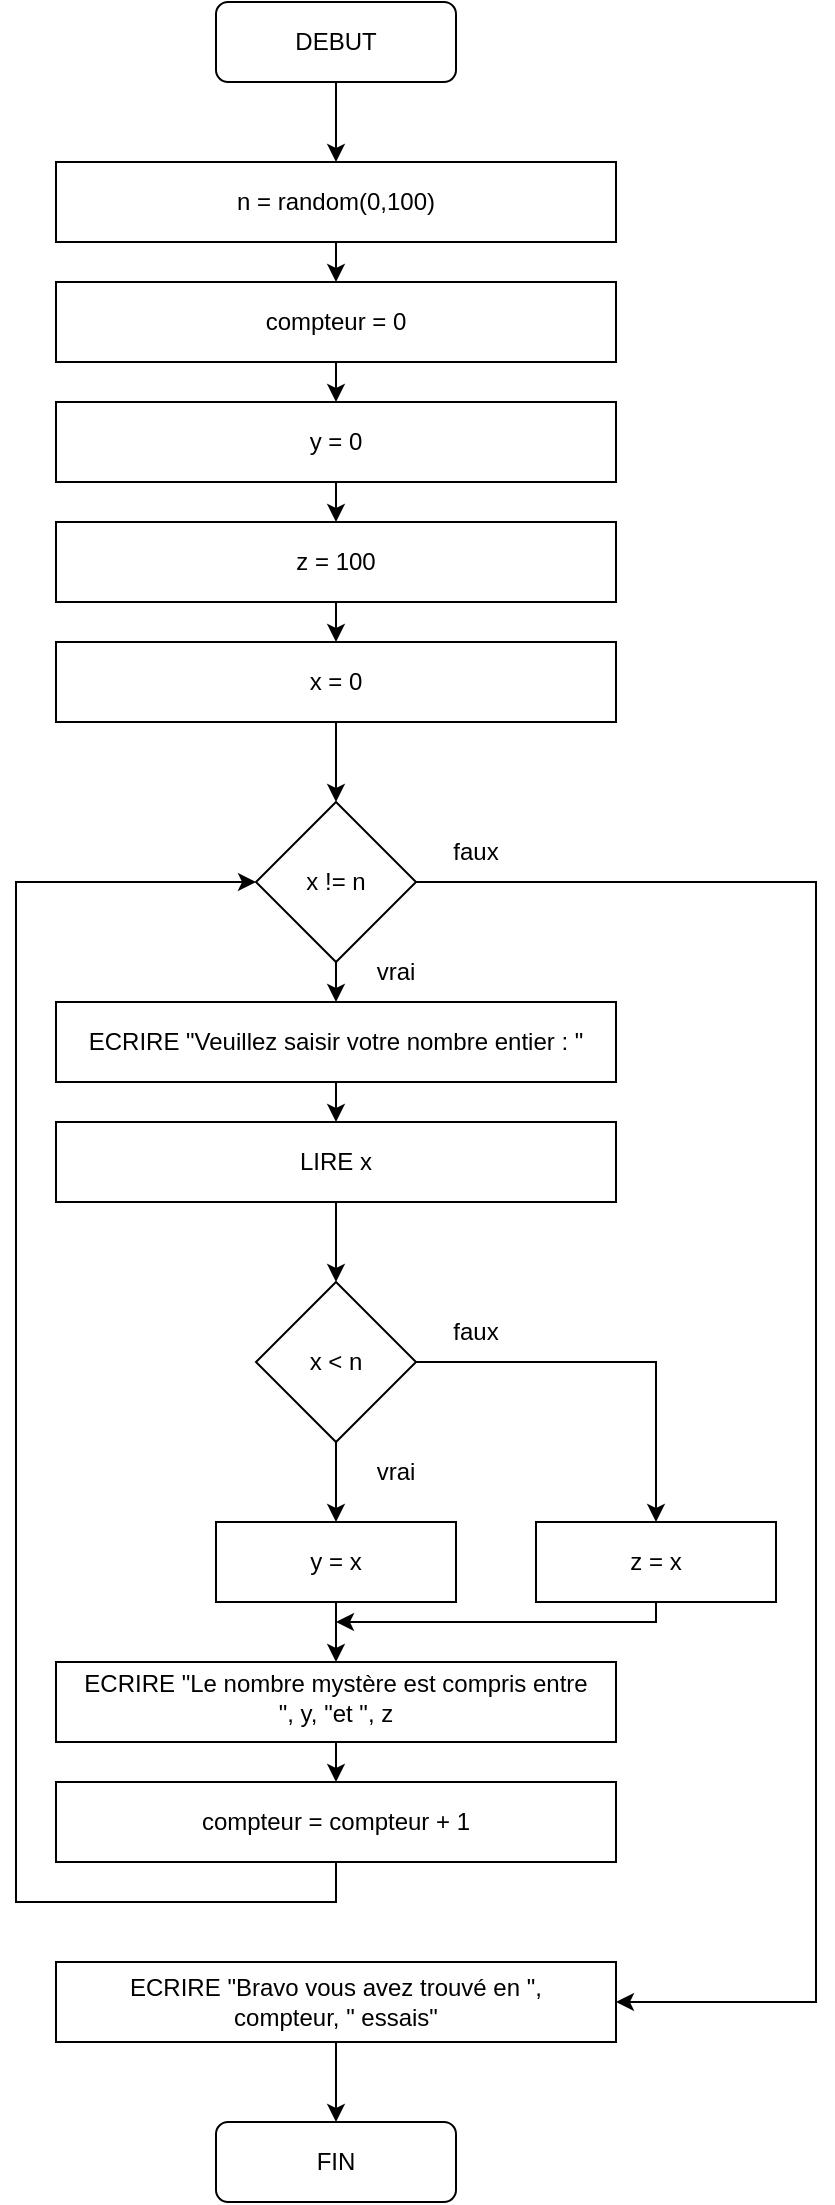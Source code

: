 <mxfile version="18.0.2" type="device"><diagram id="H-jT6dEQlTpBuBL9H-5s" name="Page-1"><mxGraphModel dx="1422" dy="764" grid="1" gridSize="10" guides="1" tooltips="1" connect="1" arrows="1" fold="1" page="1" pageScale="1" pageWidth="827" pageHeight="1169" math="0" shadow="0"><root><mxCell id="0"/><mxCell id="1" parent="0"/><mxCell id="CKawAb0J16gY-eSgcNAD-21" style="edgeStyle=orthogonalEdgeStyle;rounded=0;orthogonalLoop=1;jettySize=auto;html=1;exitX=0.5;exitY=1;exitDx=0;exitDy=0;entryX=0.5;entryY=0;entryDx=0;entryDy=0;" edge="1" parent="1" source="CKawAb0J16gY-eSgcNAD-1" target="CKawAb0J16gY-eSgcNAD-3"><mxGeometry relative="1" as="geometry"/></mxCell><mxCell id="CKawAb0J16gY-eSgcNAD-1" value="" style="rounded=1;whiteSpace=wrap;html=1;fillColor=none;" vertex="1" parent="1"><mxGeometry x="120" y="40" width="120" height="40" as="geometry"/></mxCell><mxCell id="CKawAb0J16gY-eSgcNAD-2" value="DEBUT" style="text;html=1;strokeColor=none;fillColor=none;align=center;verticalAlign=middle;whiteSpace=wrap;rounded=0;" vertex="1" parent="1"><mxGeometry x="150" y="45" width="60" height="30" as="geometry"/></mxCell><mxCell id="CKawAb0J16gY-eSgcNAD-22" style="edgeStyle=orthogonalEdgeStyle;rounded=0;orthogonalLoop=1;jettySize=auto;html=1;exitX=0.5;exitY=1;exitDx=0;exitDy=0;entryX=0.5;entryY=0;entryDx=0;entryDy=0;" edge="1" parent="1" source="CKawAb0J16gY-eSgcNAD-3" target="CKawAb0J16gY-eSgcNAD-5"><mxGeometry relative="1" as="geometry"/></mxCell><mxCell id="CKawAb0J16gY-eSgcNAD-3" value="" style="rounded=0;whiteSpace=wrap;html=1;fillColor=none;" vertex="1" parent="1"><mxGeometry x="40" y="120" width="280" height="40" as="geometry"/></mxCell><mxCell id="CKawAb0J16gY-eSgcNAD-4" value="n = random(0,100)" style="text;html=1;strokeColor=none;fillColor=none;align=center;verticalAlign=middle;whiteSpace=wrap;rounded=0;" vertex="1" parent="1"><mxGeometry x="50" y="125" width="260" height="30" as="geometry"/></mxCell><mxCell id="CKawAb0J16gY-eSgcNAD-24" style="edgeStyle=orthogonalEdgeStyle;rounded=0;orthogonalLoop=1;jettySize=auto;html=1;exitX=0.5;exitY=1;exitDx=0;exitDy=0;entryX=0.5;entryY=0;entryDx=0;entryDy=0;" edge="1" parent="1" source="CKawAb0J16gY-eSgcNAD-5" target="CKawAb0J16gY-eSgcNAD-7"><mxGeometry relative="1" as="geometry"/></mxCell><mxCell id="CKawAb0J16gY-eSgcNAD-5" value="" style="rounded=0;whiteSpace=wrap;html=1;fillColor=none;" vertex="1" parent="1"><mxGeometry x="40" y="180" width="280" height="40" as="geometry"/></mxCell><mxCell id="CKawAb0J16gY-eSgcNAD-6" value="compteur = 0" style="text;html=1;strokeColor=none;fillColor=none;align=center;verticalAlign=middle;whiteSpace=wrap;rounded=0;" vertex="1" parent="1"><mxGeometry x="60" y="185" width="240" height="30" as="geometry"/></mxCell><mxCell id="CKawAb0J16gY-eSgcNAD-7" value="" style="rounded=0;whiteSpace=wrap;html=1;fillColor=none;" vertex="1" parent="1"><mxGeometry x="40" y="240" width="280" height="40" as="geometry"/></mxCell><mxCell id="CKawAb0J16gY-eSgcNAD-8" value="y = 0" style="text;html=1;strokeColor=none;fillColor=none;align=center;verticalAlign=middle;whiteSpace=wrap;rounded=0;" vertex="1" parent="1"><mxGeometry x="150" y="245" width="60" height="30" as="geometry"/></mxCell><mxCell id="CKawAb0J16gY-eSgcNAD-9" value="" style="rounded=0;whiteSpace=wrap;html=1;fillColor=none;" vertex="1" parent="1"><mxGeometry x="40" y="300" width="280" height="40" as="geometry"/></mxCell><mxCell id="CKawAb0J16gY-eSgcNAD-10" value="z = 100" style="text;html=1;strokeColor=none;fillColor=none;align=center;verticalAlign=middle;whiteSpace=wrap;rounded=0;" vertex="1" parent="1"><mxGeometry x="150" y="305" width="60" height="30" as="geometry"/></mxCell><mxCell id="CKawAb0J16gY-eSgcNAD-30" style="edgeStyle=orthogonalEdgeStyle;rounded=0;orthogonalLoop=1;jettySize=auto;html=1;entryX=0.5;entryY=0;entryDx=0;entryDy=0;" edge="1" parent="1" source="CKawAb0J16gY-eSgcNAD-11" target="CKawAb0J16gY-eSgcNAD-14"><mxGeometry relative="1" as="geometry"/></mxCell><mxCell id="CKawAb0J16gY-eSgcNAD-11" value="" style="rounded=0;whiteSpace=wrap;html=1;fillColor=none;" vertex="1" parent="1"><mxGeometry x="40" y="360" width="280" height="40" as="geometry"/></mxCell><mxCell id="CKawAb0J16gY-eSgcNAD-13" value="x = 0" style="text;html=1;strokeColor=none;fillColor=none;align=center;verticalAlign=middle;whiteSpace=wrap;rounded=0;" vertex="1" parent="1"><mxGeometry x="150" y="365" width="60" height="30" as="geometry"/></mxCell><mxCell id="CKawAb0J16gY-eSgcNAD-32" style="edgeStyle=orthogonalEdgeStyle;rounded=0;orthogonalLoop=1;jettySize=auto;html=1;exitX=0.5;exitY=1;exitDx=0;exitDy=0;entryX=0.5;entryY=0;entryDx=0;entryDy=0;" edge="1" parent="1" source="CKawAb0J16gY-eSgcNAD-14" target="CKawAb0J16gY-eSgcNAD-16"><mxGeometry relative="1" as="geometry"/></mxCell><mxCell id="CKawAb0J16gY-eSgcNAD-74" style="edgeStyle=orthogonalEdgeStyle;rounded=0;orthogonalLoop=1;jettySize=auto;html=1;exitX=1;exitY=0.5;exitDx=0;exitDy=0;entryX=1;entryY=0.5;entryDx=0;entryDy=0;" edge="1" parent="1" source="CKawAb0J16gY-eSgcNAD-14" target="CKawAb0J16gY-eSgcNAD-43"><mxGeometry relative="1" as="geometry"><Array as="points"><mxPoint x="420" y="480"/><mxPoint x="420" y="1040"/></Array></mxGeometry></mxCell><mxCell id="CKawAb0J16gY-eSgcNAD-14" value="" style="rhombus;whiteSpace=wrap;html=1;fillColor=none;" vertex="1" parent="1"><mxGeometry x="140" y="440" width="80" height="80" as="geometry"/></mxCell><mxCell id="CKawAb0J16gY-eSgcNAD-15" value="x != n" style="text;html=1;strokeColor=none;fillColor=none;align=center;verticalAlign=middle;whiteSpace=wrap;rounded=0;" vertex="1" parent="1"><mxGeometry x="150" y="465" width="60" height="30" as="geometry"/></mxCell><mxCell id="CKawAb0J16gY-eSgcNAD-33" style="edgeStyle=orthogonalEdgeStyle;rounded=0;orthogonalLoop=1;jettySize=auto;html=1;exitX=0.5;exitY=1;exitDx=0;exitDy=0;entryX=0.5;entryY=0;entryDx=0;entryDy=0;" edge="1" parent="1" source="CKawAb0J16gY-eSgcNAD-16" target="CKawAb0J16gY-eSgcNAD-17"><mxGeometry relative="1" as="geometry"/></mxCell><mxCell id="CKawAb0J16gY-eSgcNAD-16" value="" style="rounded=0;whiteSpace=wrap;html=1;fillColor=none;" vertex="1" parent="1"><mxGeometry x="40" y="540" width="280" height="40" as="geometry"/></mxCell><mxCell id="CKawAb0J16gY-eSgcNAD-40" style="edgeStyle=orthogonalEdgeStyle;rounded=0;orthogonalLoop=1;jettySize=auto;html=1;exitX=0.5;exitY=1;exitDx=0;exitDy=0;entryX=0.5;entryY=0;entryDx=0;entryDy=0;" edge="1" parent="1" source="CKawAb0J16gY-eSgcNAD-17" target="CKawAb0J16gY-eSgcNAD-34"><mxGeometry relative="1" as="geometry"/></mxCell><mxCell id="CKawAb0J16gY-eSgcNAD-17" value="" style="rounded=0;whiteSpace=wrap;html=1;fillColor=none;" vertex="1" parent="1"><mxGeometry x="40" y="600" width="280" height="40" as="geometry"/></mxCell><mxCell id="CKawAb0J16gY-eSgcNAD-18" value="ECRIRE &quot;Veuillez saisir votre nombre entier : &quot;" style="text;html=1;strokeColor=none;fillColor=none;align=center;verticalAlign=middle;whiteSpace=wrap;rounded=0;" vertex="1" parent="1"><mxGeometry x="50" y="545" width="260" height="30" as="geometry"/></mxCell><mxCell id="CKawAb0J16gY-eSgcNAD-19" value="LIRE x" style="text;html=1;strokeColor=none;fillColor=none;align=center;verticalAlign=middle;whiteSpace=wrap;rounded=0;" vertex="1" parent="1"><mxGeometry x="50" y="605" width="260" height="30" as="geometry"/></mxCell><mxCell id="CKawAb0J16gY-eSgcNAD-28" value="" style="endArrow=classic;html=1;rounded=0;exitX=0.5;exitY=1;exitDx=0;exitDy=0;entryX=0.5;entryY=0;entryDx=0;entryDy=0;" edge="1" parent="1" source="CKawAb0J16gY-eSgcNAD-7" target="CKawAb0J16gY-eSgcNAD-9"><mxGeometry width="50" height="50" relative="1" as="geometry"><mxPoint x="220" y="320" as="sourcePoint"/><mxPoint x="270" y="270" as="targetPoint"/></mxGeometry></mxCell><mxCell id="CKawAb0J16gY-eSgcNAD-29" value="" style="endArrow=classic;html=1;rounded=0;exitX=0.5;exitY=1;exitDx=0;exitDy=0;entryX=0.5;entryY=0;entryDx=0;entryDy=0;" edge="1" parent="1" source="CKawAb0J16gY-eSgcNAD-9" target="CKawAb0J16gY-eSgcNAD-11"><mxGeometry width="50" height="50" relative="1" as="geometry"><mxPoint x="220" y="320" as="sourcePoint"/><mxPoint x="270" y="270" as="targetPoint"/></mxGeometry></mxCell><mxCell id="CKawAb0J16gY-eSgcNAD-41" style="edgeStyle=orthogonalEdgeStyle;rounded=0;orthogonalLoop=1;jettySize=auto;html=1;exitX=0.5;exitY=1;exitDx=0;exitDy=0;entryX=0.5;entryY=0;entryDx=0;entryDy=0;" edge="1" parent="1" source="CKawAb0J16gY-eSgcNAD-34" target="CKawAb0J16gY-eSgcNAD-36"><mxGeometry relative="1" as="geometry"/></mxCell><mxCell id="CKawAb0J16gY-eSgcNAD-42" style="edgeStyle=orthogonalEdgeStyle;rounded=0;orthogonalLoop=1;jettySize=auto;html=1;exitX=1;exitY=0.5;exitDx=0;exitDy=0;entryX=0.5;entryY=0;entryDx=0;entryDy=0;" edge="1" parent="1" source="CKawAb0J16gY-eSgcNAD-34" target="CKawAb0J16gY-eSgcNAD-38"><mxGeometry relative="1" as="geometry"/></mxCell><mxCell id="CKawAb0J16gY-eSgcNAD-34" value="" style="rhombus;whiteSpace=wrap;html=1;fillColor=none;" vertex="1" parent="1"><mxGeometry x="140" y="680" width="80" height="80" as="geometry"/></mxCell><mxCell id="CKawAb0J16gY-eSgcNAD-35" value="x &amp;lt; n" style="text;html=1;strokeColor=none;fillColor=none;align=center;verticalAlign=middle;whiteSpace=wrap;rounded=0;" vertex="1" parent="1"><mxGeometry x="150" y="705" width="60" height="30" as="geometry"/></mxCell><mxCell id="CKawAb0J16gY-eSgcNAD-66" style="edgeStyle=orthogonalEdgeStyle;rounded=0;orthogonalLoop=1;jettySize=auto;html=1;exitX=0.5;exitY=1;exitDx=0;exitDy=0;entryX=0.5;entryY=0;entryDx=0;entryDy=0;" edge="1" parent="1" source="CKawAb0J16gY-eSgcNAD-36" target="CKawAb0J16gY-eSgcNAD-61"><mxGeometry relative="1" as="geometry"/></mxCell><mxCell id="CKawAb0J16gY-eSgcNAD-36" value="" style="rounded=0;whiteSpace=wrap;html=1;fillColor=none;" vertex="1" parent="1"><mxGeometry x="120" y="800" width="120" height="40" as="geometry"/></mxCell><mxCell id="CKawAb0J16gY-eSgcNAD-37" value="y = x" style="text;html=1;strokeColor=none;fillColor=none;align=center;verticalAlign=middle;whiteSpace=wrap;rounded=0;" vertex="1" parent="1"><mxGeometry x="130" y="815" width="100" height="10" as="geometry"/></mxCell><mxCell id="CKawAb0J16gY-eSgcNAD-70" style="edgeStyle=orthogonalEdgeStyle;rounded=0;orthogonalLoop=1;jettySize=auto;html=1;exitX=0.5;exitY=1;exitDx=0;exitDy=0;" edge="1" parent="1" source="CKawAb0J16gY-eSgcNAD-38"><mxGeometry relative="1" as="geometry"><mxPoint x="180" y="850" as="targetPoint"/><Array as="points"><mxPoint x="340" y="850"/><mxPoint x="180" y="850"/></Array></mxGeometry></mxCell><mxCell id="CKawAb0J16gY-eSgcNAD-38" value="" style="rounded=0;whiteSpace=wrap;html=1;fillColor=none;" vertex="1" parent="1"><mxGeometry x="280" y="800" width="120" height="40" as="geometry"/></mxCell><mxCell id="CKawAb0J16gY-eSgcNAD-39" value="z = x" style="text;html=1;strokeColor=none;fillColor=none;align=center;verticalAlign=middle;whiteSpace=wrap;rounded=0;" vertex="1" parent="1"><mxGeometry x="310" y="805" width="60" height="30" as="geometry"/></mxCell><mxCell id="CKawAb0J16gY-eSgcNAD-76" style="edgeStyle=orthogonalEdgeStyle;rounded=0;orthogonalLoop=1;jettySize=auto;html=1;exitX=0.5;exitY=1;exitDx=0;exitDy=0;entryX=0.5;entryY=0;entryDx=0;entryDy=0;" edge="1" parent="1" source="CKawAb0J16gY-eSgcNAD-43" target="CKawAb0J16gY-eSgcNAD-51"><mxGeometry relative="1" as="geometry"/></mxCell><mxCell id="CKawAb0J16gY-eSgcNAD-43" value="" style="rounded=0;whiteSpace=wrap;html=1;fillColor=none;" vertex="1" parent="1"><mxGeometry x="40" y="1020" width="280" height="40" as="geometry"/></mxCell><mxCell id="CKawAb0J16gY-eSgcNAD-44" value="ECRIRE &quot;Bravo vous avez trouvé en &quot;, compteur, &quot; essais&quot;" style="text;html=1;strokeColor=none;fillColor=none;align=center;verticalAlign=middle;whiteSpace=wrap;rounded=0;" vertex="1" parent="1"><mxGeometry x="50" y="1025" width="260" height="30" as="geometry"/></mxCell><mxCell id="CKawAb0J16gY-eSgcNAD-49" value="" style="endArrow=classic;html=1;rounded=0;entryX=0;entryY=0.5;entryDx=0;entryDy=0;exitX=0.5;exitY=1;exitDx=0;exitDy=0;" edge="1" parent="1" source="CKawAb0J16gY-eSgcNAD-63" target="CKawAb0J16gY-eSgcNAD-14"><mxGeometry width="50" height="50" relative="1" as="geometry"><mxPoint x="180" y="990" as="sourcePoint"/><mxPoint x="20" y="480" as="targetPoint"/><Array as="points"><mxPoint x="180" y="990"/><mxPoint x="20" y="990"/><mxPoint x="20" y="480"/></Array></mxGeometry></mxCell><mxCell id="CKawAb0J16gY-eSgcNAD-50" value="vrai" style="text;html=1;strokeColor=none;fillColor=none;align=center;verticalAlign=middle;whiteSpace=wrap;rounded=0;" vertex="1" parent="1"><mxGeometry x="180" y="510" width="60" height="30" as="geometry"/></mxCell><mxCell id="CKawAb0J16gY-eSgcNAD-51" value="" style="rounded=1;whiteSpace=wrap;html=1;fillColor=none;" vertex="1" parent="1"><mxGeometry x="120" y="1100" width="120" height="40" as="geometry"/></mxCell><mxCell id="CKawAb0J16gY-eSgcNAD-52" value="FIN" style="text;html=1;strokeColor=none;fillColor=none;align=center;verticalAlign=middle;whiteSpace=wrap;rounded=0;" vertex="1" parent="1"><mxGeometry x="150" y="1105" width="60" height="30" as="geometry"/></mxCell><mxCell id="CKawAb0J16gY-eSgcNAD-58" value="compteur = compteur + 1" style="text;html=1;strokeColor=none;fillColor=none;align=center;verticalAlign=middle;whiteSpace=wrap;rounded=0;" vertex="1" parent="1"><mxGeometry x="80" y="935" width="200" height="30" as="geometry"/></mxCell><mxCell id="CKawAb0J16gY-eSgcNAD-68" style="edgeStyle=orthogonalEdgeStyle;rounded=0;orthogonalLoop=1;jettySize=auto;html=1;exitX=0.5;exitY=1;exitDx=0;exitDy=0;entryX=0.5;entryY=0;entryDx=0;entryDy=0;" edge="1" parent="1" source="CKawAb0J16gY-eSgcNAD-61" target="CKawAb0J16gY-eSgcNAD-63"><mxGeometry relative="1" as="geometry"/></mxCell><mxCell id="CKawAb0J16gY-eSgcNAD-61" value="" style="rounded=0;whiteSpace=wrap;html=1;fillColor=none;" vertex="1" parent="1"><mxGeometry x="40" y="870" width="280" height="40" as="geometry"/></mxCell><mxCell id="CKawAb0J16gY-eSgcNAD-62" value="ECRIRE &quot;Le nombre mystère est compris entre &quot;, y, &quot;et &quot;, z" style="text;html=1;strokeColor=none;fillColor=none;align=center;verticalAlign=middle;whiteSpace=wrap;rounded=0;" vertex="1" parent="1"><mxGeometry x="50" y="875" width="260" height="25" as="geometry"/></mxCell><mxCell id="CKawAb0J16gY-eSgcNAD-63" value="" style="rounded=0;whiteSpace=wrap;html=1;fillColor=none;" vertex="1" parent="1"><mxGeometry x="40" y="930" width="280" height="40" as="geometry"/></mxCell><mxCell id="CKawAb0J16gY-eSgcNAD-72" value="vrai" style="text;html=1;strokeColor=none;fillColor=none;align=center;verticalAlign=middle;whiteSpace=wrap;rounded=0;" vertex="1" parent="1"><mxGeometry x="180" y="760" width="60" height="30" as="geometry"/></mxCell><mxCell id="CKawAb0J16gY-eSgcNAD-73" value="faux" style="text;html=1;strokeColor=none;fillColor=none;align=center;verticalAlign=middle;whiteSpace=wrap;rounded=0;" vertex="1" parent="1"><mxGeometry x="220" y="690" width="60" height="30" as="geometry"/></mxCell><mxCell id="CKawAb0J16gY-eSgcNAD-77" value="faux" style="text;html=1;strokeColor=none;fillColor=none;align=center;verticalAlign=middle;whiteSpace=wrap;rounded=0;" vertex="1" parent="1"><mxGeometry x="220" y="450" width="60" height="30" as="geometry"/></mxCell></root></mxGraphModel></diagram></mxfile>